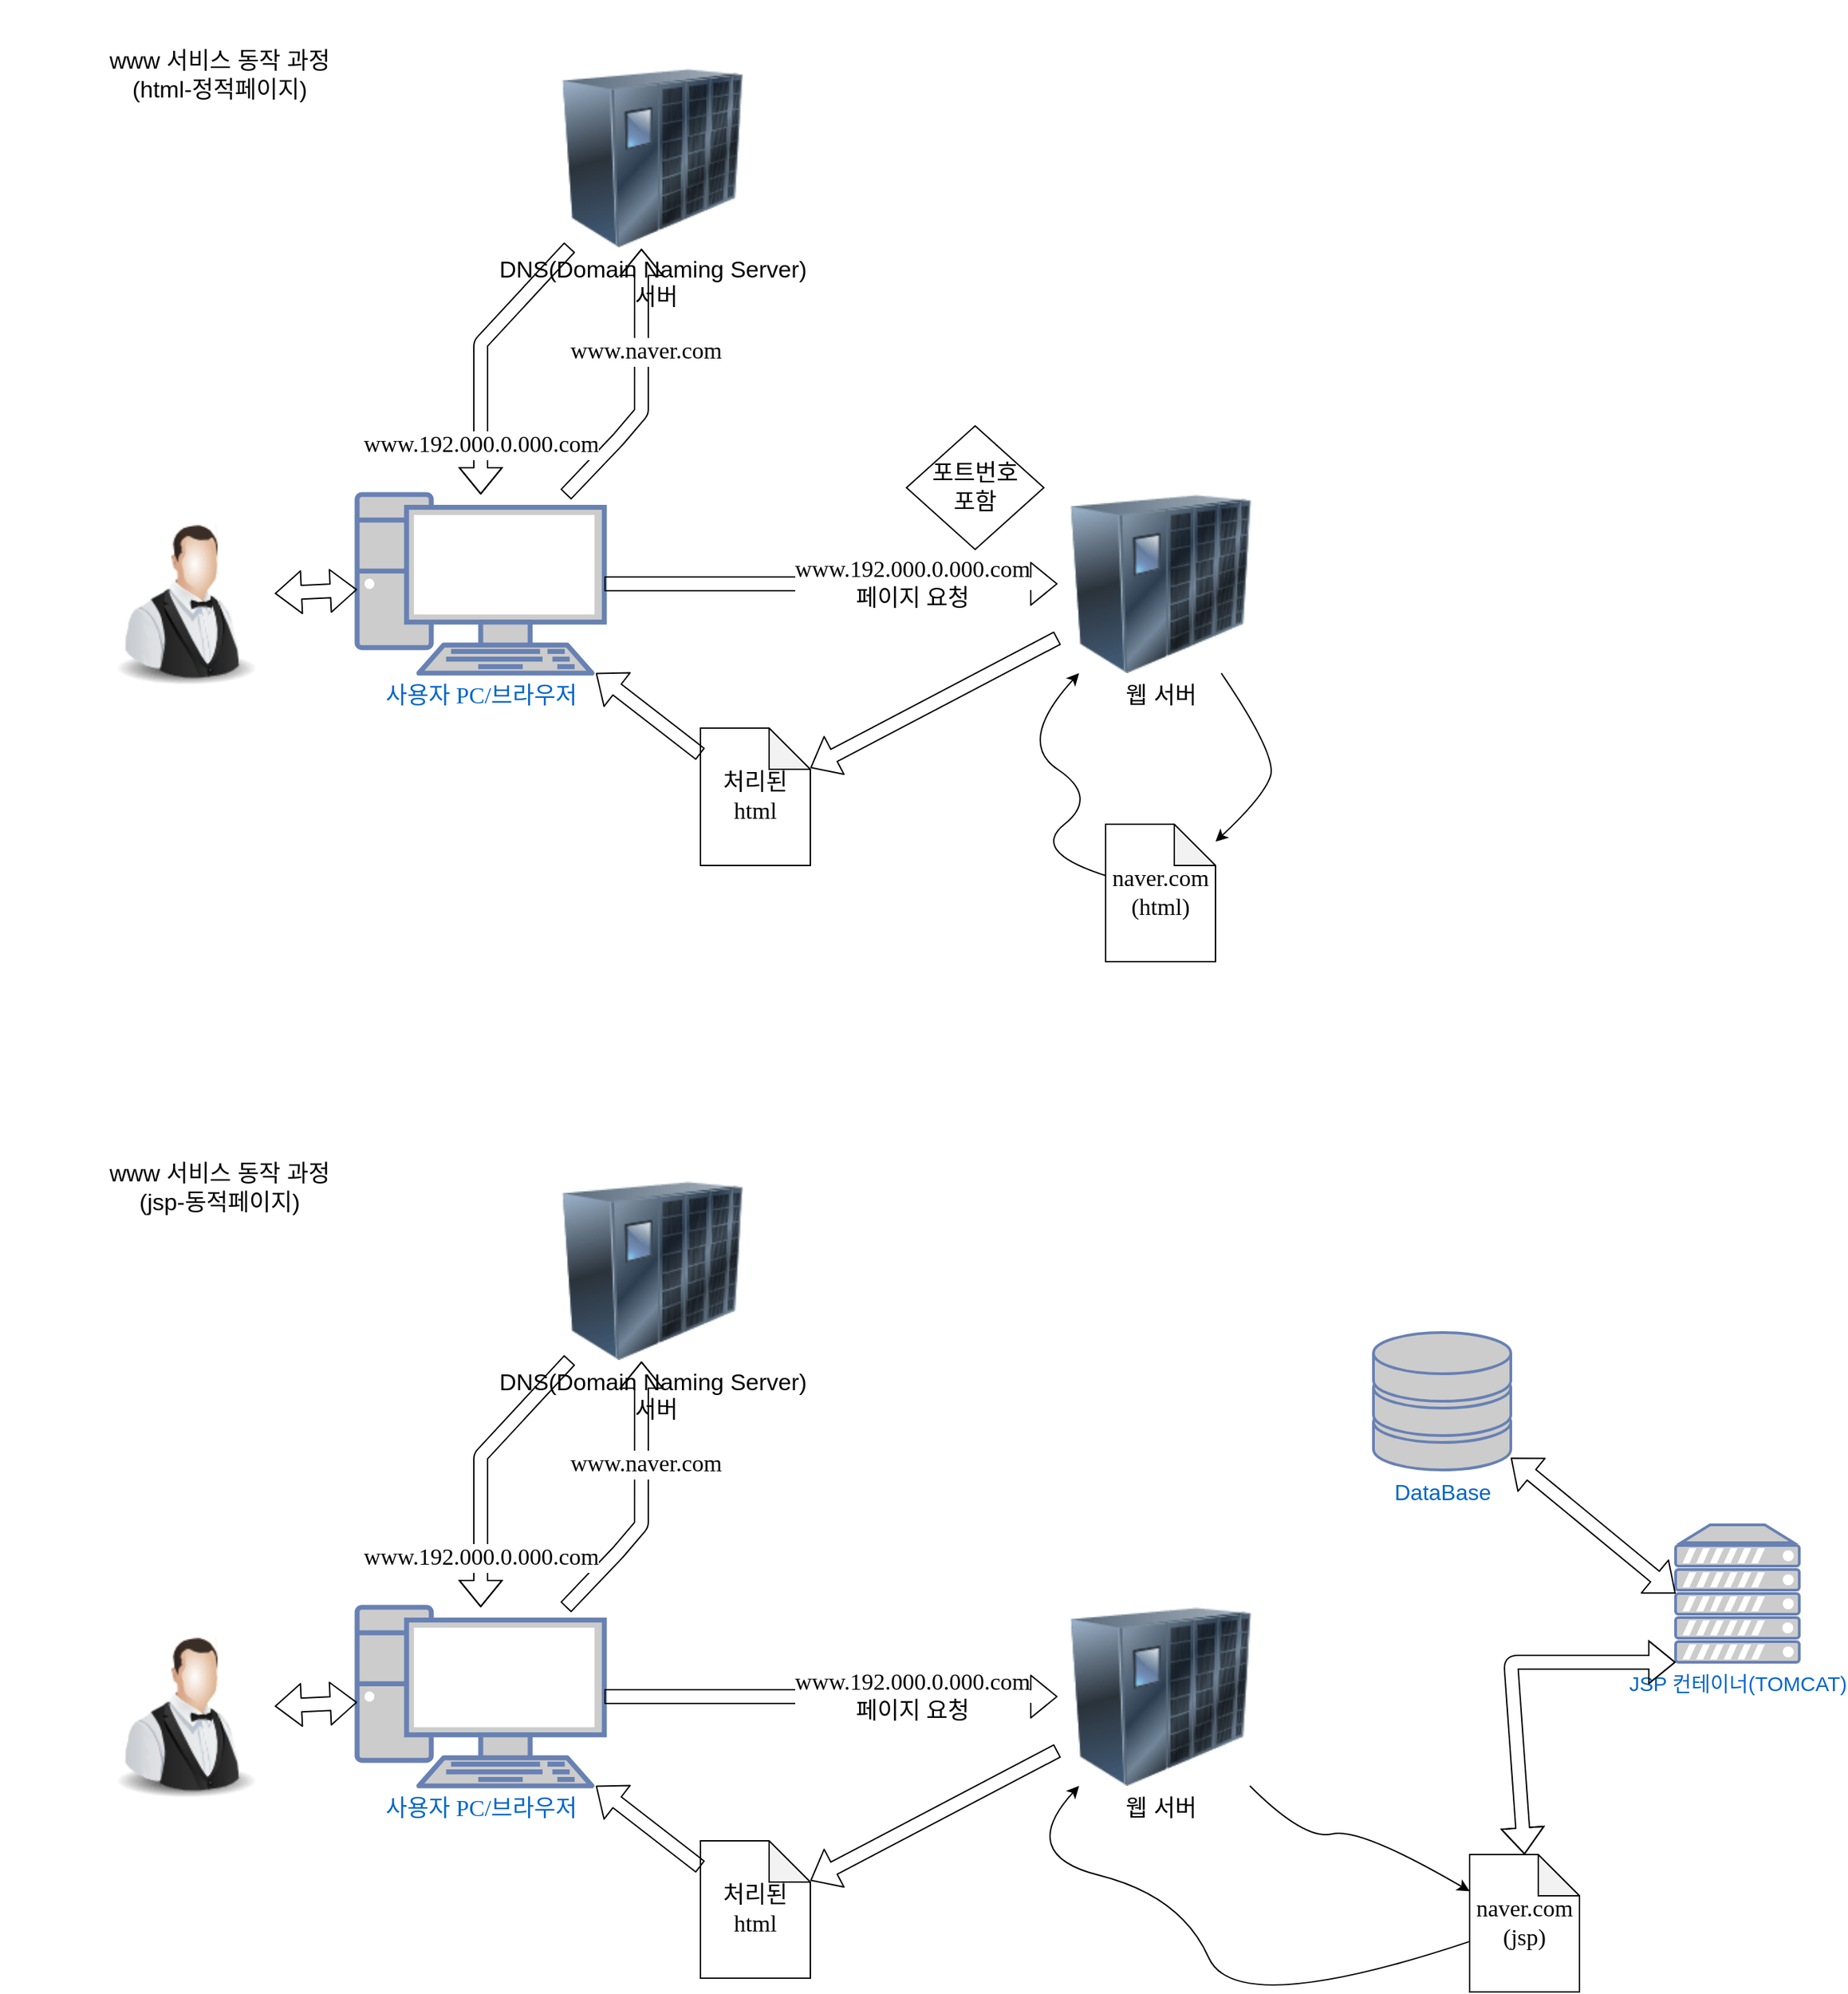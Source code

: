 <mxfile version="14.5.1" type="github"><diagram name="Page-1" id="55a83fd1-7818-8e21-69c5-c3457e3827bb"><mxGraphModel dx="1422" dy="705" grid="1" gridSize="10" guides="1" tooltips="1" connect="1" arrows="1" fold="1" page="1" pageScale="1" pageWidth="1100" pageHeight="850" background="#ffffff" math="0" shadow="0"><root><mxCell id="0"/><mxCell id="1" parent="0"/><mxCell id="wSylNebu-uWcnQMT_Saw-5" value="www 서비스 동작 과정&lt;br&gt;(html-정적페이지)" style="text;html=1;strokeColor=none;fillColor=none;align=center;verticalAlign=middle;whiteSpace=wrap;rounded=0;fontSize=17;" vertex="1" parent="1"><mxGeometry x="40" y="40" width="320" height="110" as="geometry"/></mxCell><mxCell id="wSylNebu-uWcnQMT_Saw-6" value="" style="image;html=1;image=img/lib/clip_art/people/Waiter_128x128.png" vertex="1" parent="1"><mxGeometry x="110" y="400" width="130" height="150" as="geometry"/></mxCell><mxCell id="wSylNebu-uWcnQMT_Saw-7" value="사용자 PC/브라우저" style="fontColor=#0066CC;verticalAlign=top;verticalLabelPosition=bottom;labelPosition=center;align=center;html=1;outlineConnect=0;fillColor=#CCCCCC;strokeColor=#6881B3;gradientColor=none;gradientDirection=north;strokeWidth=2;shape=mxgraph.networks.pc;fontSize=17;fontFamily=Comic Sans MS;" vertex="1" parent="1"><mxGeometry x="300" y="400" width="180" height="130" as="geometry"/></mxCell><mxCell id="wSylNebu-uWcnQMT_Saw-8" value="웹 서버" style="image;html=1;image=img/lib/clip_art/networking/UPS_128x128.png;fontSize=17;" vertex="1" parent="1"><mxGeometry x="810" y="400" width="150" height="130" as="geometry"/></mxCell><mxCell id="wSylNebu-uWcnQMT_Saw-10" value="" style="shape=flexArrow;endArrow=classic;startArrow=classic;html=1;fontFamily=Comic Sans MS;fontSize=17;" edge="1" parent="1" source="wSylNebu-uWcnQMT_Saw-6" target="wSylNebu-uWcnQMT_Saw-7"><mxGeometry width="50" height="50" relative="1" as="geometry"><mxPoint x="180" y="630" as="sourcePoint"/><mxPoint x="230" y="580" as="targetPoint"/></mxGeometry></mxCell><mxCell id="wSylNebu-uWcnQMT_Saw-11" value="DNS(Domain Naming Server)&lt;br&gt;&amp;nbsp;서버" style="image;html=1;image=img/lib/clip_art/networking/UPS_128x128.png;fontSize=17;" vertex="1" parent="1"><mxGeometry x="440" y="90" width="150" height="130" as="geometry"/></mxCell><mxCell id="wSylNebu-uWcnQMT_Saw-13" value="" style="shape=flexArrow;endArrow=classic;html=1;fontFamily=Comic Sans MS;fontSize=17;entryX=0.447;entryY=1.008;entryDx=0;entryDy=0;entryPerimeter=0;" edge="1" parent="1" source="wSylNebu-uWcnQMT_Saw-7" target="wSylNebu-uWcnQMT_Saw-11"><mxGeometry width="50" height="50" relative="1" as="geometry"><mxPoint x="500" y="350" as="sourcePoint"/><mxPoint x="550" y="300" as="targetPoint"/><Array as="points"><mxPoint x="490" y="360"/><mxPoint x="507" y="340"/></Array></mxGeometry></mxCell><mxCell id="wSylNebu-uWcnQMT_Saw-17" value="www.naver.com" style="edgeLabel;html=1;align=center;verticalAlign=middle;resizable=0;points=[];fontSize=17;fontFamily=Comic Sans MS;" vertex="1" connectable="0" parent="wSylNebu-uWcnQMT_Saw-13"><mxGeometry x="0.252" y="-3" relative="1" as="geometry"><mxPoint as="offset"/></mxGeometry></mxCell><mxCell id="wSylNebu-uWcnQMT_Saw-14" value="" style="shape=flexArrow;endArrow=classic;html=1;fontFamily=Comic Sans MS;fontSize=17;" edge="1" parent="1" source="wSylNebu-uWcnQMT_Saw-11" target="wSylNebu-uWcnQMT_Saw-7"><mxGeometry width="50" height="50" relative="1" as="geometry"><mxPoint x="500" y="350" as="sourcePoint"/><mxPoint x="360" y="360" as="targetPoint"/><Array as="points"><mxPoint x="390" y="290"/></Array></mxGeometry></mxCell><mxCell id="wSylNebu-uWcnQMT_Saw-18" value="www.192.000.0.000.com" style="edgeLabel;html=1;align=center;verticalAlign=middle;resizable=0;points=[];fontSize=17;fontFamily=Comic Sans MS;" vertex="1" connectable="0" parent="wSylNebu-uWcnQMT_Saw-14"><mxGeometry x="0.649" relative="1" as="geometry"><mxPoint as="offset"/></mxGeometry></mxCell><mxCell id="wSylNebu-uWcnQMT_Saw-15" value="" style="shape=flexArrow;endArrow=classic;html=1;fontFamily=Comic Sans MS;fontSize=17;exitX=1;exitY=0.5;exitDx=0;exitDy=0;exitPerimeter=0;" edge="1" parent="1" source="wSylNebu-uWcnQMT_Saw-7" target="wSylNebu-uWcnQMT_Saw-8"><mxGeometry width="50" height="50" relative="1" as="geometry"><mxPoint x="500" y="450" as="sourcePoint"/><mxPoint x="550" y="400" as="targetPoint"/></mxGeometry></mxCell><mxCell id="wSylNebu-uWcnQMT_Saw-16" value="www.192.000.0.000.com&lt;br&gt;페이지 요청" style="edgeLabel;html=1;align=center;verticalAlign=middle;resizable=0;points=[];fontSize=17;fontFamily=Comic Sans MS;" vertex="1" connectable="0" parent="wSylNebu-uWcnQMT_Saw-15"><mxGeometry x="0.358" relative="1" as="geometry"><mxPoint as="offset"/></mxGeometry></mxCell><mxCell id="wSylNebu-uWcnQMT_Saw-19" value="naver.com&lt;br&gt;(html)" style="shape=note;whiteSpace=wrap;html=1;backgroundOutline=1;darkOpacity=0.05;fontFamily=Comic Sans MS;fontSize=17;" vertex="1" parent="1"><mxGeometry x="845" y="640" width="80" height="100" as="geometry"/></mxCell><mxCell id="wSylNebu-uWcnQMT_Saw-20" value="" style="curved=1;endArrow=classic;html=1;fontFamily=Comic Sans MS;fontSize=17;" edge="1" parent="1" source="wSylNebu-uWcnQMT_Saw-19" target="wSylNebu-uWcnQMT_Saw-8"><mxGeometry width="50" height="50" relative="1" as="geometry"><mxPoint x="500" y="730" as="sourcePoint"/><mxPoint x="550" y="680" as="targetPoint"/><Array as="points"><mxPoint x="790" y="660"/><mxPoint x="840" y="620"/><mxPoint x="780" y="580"/></Array></mxGeometry></mxCell><mxCell id="wSylNebu-uWcnQMT_Saw-21" value="" style="curved=1;endArrow=classic;html=1;fontFamily=Comic Sans MS;fontSize=17;" edge="1" parent="1" source="wSylNebu-uWcnQMT_Saw-8" target="wSylNebu-uWcnQMT_Saw-19"><mxGeometry width="50" height="50" relative="1" as="geometry"><mxPoint x="500" y="730" as="sourcePoint"/><mxPoint x="550" y="680" as="targetPoint"/><Array as="points"><mxPoint x="970" y="590"/><mxPoint x="960" y="620"/></Array></mxGeometry></mxCell><mxCell id="wSylNebu-uWcnQMT_Saw-22" value="처리된&lt;br&gt;html" style="shape=note;whiteSpace=wrap;html=1;backgroundOutline=1;darkOpacity=0.05;fontFamily=Comic Sans MS;fontSize=17;" vertex="1" parent="1"><mxGeometry x="550" y="570" width="80" height="100" as="geometry"/></mxCell><mxCell id="wSylNebu-uWcnQMT_Saw-24" value="" style="shape=flexArrow;endArrow=classic;html=1;fontFamily=Comic Sans MS;fontSize=17;" edge="1" parent="1" source="wSylNebu-uWcnQMT_Saw-8" target="wSylNebu-uWcnQMT_Saw-22"><mxGeometry width="50" height="50" relative="1" as="geometry"><mxPoint x="500" y="420" as="sourcePoint"/><mxPoint x="550" y="370" as="targetPoint"/></mxGeometry></mxCell><mxCell id="wSylNebu-uWcnQMT_Saw-25" value="" style="shape=flexArrow;endArrow=classic;html=1;fontFamily=Comic Sans MS;fontSize=17;" edge="1" parent="1" source="wSylNebu-uWcnQMT_Saw-22" target="wSylNebu-uWcnQMT_Saw-7"><mxGeometry width="50" height="50" relative="1" as="geometry"><mxPoint x="500" y="420" as="sourcePoint"/><mxPoint x="550" y="370" as="targetPoint"/></mxGeometry></mxCell><mxCell id="wSylNebu-uWcnQMT_Saw-26" value="www 서비스 동작 과정&lt;br&gt;(jsp-동적페이지)" style="text;html=1;strokeColor=none;fillColor=none;align=center;verticalAlign=middle;whiteSpace=wrap;rounded=0;fontSize=17;" vertex="1" parent="1"><mxGeometry x="40" y="850" width="320" height="110" as="geometry"/></mxCell><mxCell id="wSylNebu-uWcnQMT_Saw-27" value="" style="image;html=1;image=img/lib/clip_art/people/Waiter_128x128.png" vertex="1" parent="1"><mxGeometry x="110" y="1210" width="130" height="150" as="geometry"/></mxCell><mxCell id="wSylNebu-uWcnQMT_Saw-28" value="사용자 PC/브라우저" style="fontColor=#0066CC;verticalAlign=top;verticalLabelPosition=bottom;labelPosition=center;align=center;html=1;outlineConnect=0;fillColor=#CCCCCC;strokeColor=#6881B3;gradientColor=none;gradientDirection=north;strokeWidth=2;shape=mxgraph.networks.pc;fontSize=17;fontFamily=Comic Sans MS;" vertex="1" parent="1"><mxGeometry x="300" y="1210" width="180" height="130" as="geometry"/></mxCell><mxCell id="wSylNebu-uWcnQMT_Saw-29" value="웹 서버" style="image;html=1;image=img/lib/clip_art/networking/UPS_128x128.png;fontSize=17;" vertex="1" parent="1"><mxGeometry x="810" y="1210" width="150" height="130" as="geometry"/></mxCell><mxCell id="wSylNebu-uWcnQMT_Saw-30" value="" style="shape=flexArrow;endArrow=classic;startArrow=classic;html=1;fontFamily=Comic Sans MS;fontSize=17;" edge="1" parent="1" source="wSylNebu-uWcnQMT_Saw-27" target="wSylNebu-uWcnQMT_Saw-28"><mxGeometry width="50" height="50" relative="1" as="geometry"><mxPoint x="180" y="1440" as="sourcePoint"/><mxPoint x="230" y="1390" as="targetPoint"/></mxGeometry></mxCell><mxCell id="wSylNebu-uWcnQMT_Saw-31" value="DNS(Domain Naming Server)&lt;br&gt;&amp;nbsp;서버" style="image;html=1;image=img/lib/clip_art/networking/UPS_128x128.png;fontSize=17;" vertex="1" parent="1"><mxGeometry x="440" y="900" width="150" height="130" as="geometry"/></mxCell><mxCell id="wSylNebu-uWcnQMT_Saw-32" value="" style="shape=flexArrow;endArrow=classic;html=1;fontFamily=Comic Sans MS;fontSize=17;entryX=0.447;entryY=1.008;entryDx=0;entryDy=0;entryPerimeter=0;" edge="1" parent="1" source="wSylNebu-uWcnQMT_Saw-28" target="wSylNebu-uWcnQMT_Saw-31"><mxGeometry width="50" height="50" relative="1" as="geometry"><mxPoint x="500" y="1160" as="sourcePoint"/><mxPoint x="550" y="1110" as="targetPoint"/><Array as="points"><mxPoint x="490" y="1170"/><mxPoint x="507" y="1150"/></Array></mxGeometry></mxCell><mxCell id="wSylNebu-uWcnQMT_Saw-33" value="www.naver.com" style="edgeLabel;html=1;align=center;verticalAlign=middle;resizable=0;points=[];fontSize=17;fontFamily=Comic Sans MS;" vertex="1" connectable="0" parent="wSylNebu-uWcnQMT_Saw-32"><mxGeometry x="0.252" y="-3" relative="1" as="geometry"><mxPoint as="offset"/></mxGeometry></mxCell><mxCell id="wSylNebu-uWcnQMT_Saw-34" value="" style="shape=flexArrow;endArrow=classic;html=1;fontFamily=Comic Sans MS;fontSize=17;" edge="1" parent="1" source="wSylNebu-uWcnQMT_Saw-31" target="wSylNebu-uWcnQMT_Saw-28"><mxGeometry width="50" height="50" relative="1" as="geometry"><mxPoint x="500" y="1160" as="sourcePoint"/><mxPoint x="360" y="1170" as="targetPoint"/><Array as="points"><mxPoint x="390" y="1100"/></Array></mxGeometry></mxCell><mxCell id="wSylNebu-uWcnQMT_Saw-35" value="www.192.000.0.000.com" style="edgeLabel;html=1;align=center;verticalAlign=middle;resizable=0;points=[];fontSize=17;fontFamily=Comic Sans MS;" vertex="1" connectable="0" parent="wSylNebu-uWcnQMT_Saw-34"><mxGeometry x="0.649" relative="1" as="geometry"><mxPoint as="offset"/></mxGeometry></mxCell><mxCell id="wSylNebu-uWcnQMT_Saw-36" value="" style="shape=flexArrow;endArrow=classic;html=1;fontFamily=Comic Sans MS;fontSize=17;exitX=1;exitY=0.5;exitDx=0;exitDy=0;exitPerimeter=0;" edge="1" parent="1" source="wSylNebu-uWcnQMT_Saw-28" target="wSylNebu-uWcnQMT_Saw-29"><mxGeometry width="50" height="50" relative="1" as="geometry"><mxPoint x="500" y="1260" as="sourcePoint"/><mxPoint x="550" y="1210" as="targetPoint"/></mxGeometry></mxCell><mxCell id="wSylNebu-uWcnQMT_Saw-37" value="www.192.000.0.000.com&lt;br&gt;페이지 요청" style="edgeLabel;html=1;align=center;verticalAlign=middle;resizable=0;points=[];fontSize=17;fontFamily=Comic Sans MS;" vertex="1" connectable="0" parent="wSylNebu-uWcnQMT_Saw-36"><mxGeometry x="0.358" relative="1" as="geometry"><mxPoint as="offset"/></mxGeometry></mxCell><mxCell id="wSylNebu-uWcnQMT_Saw-38" value="naver.com&lt;br&gt;(jsp)" style="shape=note;whiteSpace=wrap;html=1;backgroundOutline=1;darkOpacity=0.05;fontFamily=Comic Sans MS;fontSize=17;" vertex="1" parent="1"><mxGeometry x="1110" y="1390" width="80" height="100" as="geometry"/></mxCell><mxCell id="wSylNebu-uWcnQMT_Saw-39" value="" style="curved=1;endArrow=classic;html=1;fontFamily=Comic Sans MS;fontSize=17;" edge="1" parent="1" source="wSylNebu-uWcnQMT_Saw-38" target="wSylNebu-uWcnQMT_Saw-29"><mxGeometry width="50" height="50" relative="1" as="geometry"><mxPoint x="500" y="1540" as="sourcePoint"/><mxPoint x="550" y="1490" as="targetPoint"/><Array as="points"><mxPoint x="940" y="1510"/><mxPoint x="900" y="1420"/><mxPoint x="780" y="1390"/></Array></mxGeometry></mxCell><mxCell id="wSylNebu-uWcnQMT_Saw-40" value="" style="curved=1;endArrow=classic;html=1;fontFamily=Comic Sans MS;fontSize=17;" edge="1" parent="1" source="wSylNebu-uWcnQMT_Saw-29" target="wSylNebu-uWcnQMT_Saw-38"><mxGeometry width="50" height="50" relative="1" as="geometry"><mxPoint x="500" y="1540" as="sourcePoint"/><mxPoint x="550" y="1490" as="targetPoint"/><Array as="points"><mxPoint x="990" y="1380"/><mxPoint x="1030" y="1370"/></Array></mxGeometry></mxCell><mxCell id="wSylNebu-uWcnQMT_Saw-41" value="처리된&lt;br&gt;html" style="shape=note;whiteSpace=wrap;html=1;backgroundOutline=1;darkOpacity=0.05;fontFamily=Comic Sans MS;fontSize=17;" vertex="1" parent="1"><mxGeometry x="550" y="1380" width="80" height="100" as="geometry"/></mxCell><mxCell id="wSylNebu-uWcnQMT_Saw-42" value="" style="shape=flexArrow;endArrow=classic;html=1;fontFamily=Comic Sans MS;fontSize=17;" edge="1" parent="1" source="wSylNebu-uWcnQMT_Saw-29" target="wSylNebu-uWcnQMT_Saw-41"><mxGeometry width="50" height="50" relative="1" as="geometry"><mxPoint x="500" y="1230" as="sourcePoint"/><mxPoint x="550" y="1180" as="targetPoint"/></mxGeometry></mxCell><mxCell id="wSylNebu-uWcnQMT_Saw-43" value="" style="shape=flexArrow;endArrow=classic;html=1;fontFamily=Comic Sans MS;fontSize=17;" edge="1" parent="1" source="wSylNebu-uWcnQMT_Saw-41" target="wSylNebu-uWcnQMT_Saw-28"><mxGeometry width="50" height="50" relative="1" as="geometry"><mxPoint x="500" y="1230" as="sourcePoint"/><mxPoint x="550" y="1180" as="targetPoint"/></mxGeometry></mxCell><mxCell id="wSylNebu-uWcnQMT_Saw-44" value="포트번호&lt;br&gt;포함" style="rhombus;whiteSpace=wrap;html=1;fontFamily=Comic Sans MS;fontSize=17;" vertex="1" parent="1"><mxGeometry x="700" y="350" width="100" height="90" as="geometry"/></mxCell><mxCell id="wSylNebu-uWcnQMT_Saw-45" value="JSP 컨테이너(TOMCAT)" style="fontColor=#0066CC;verticalAlign=top;verticalLabelPosition=bottom;labelPosition=center;align=center;html=1;outlineConnect=0;fillColor=#CCCCCC;strokeColor=#6881B3;gradientColor=none;gradientDirection=north;strokeWidth=2;shape=mxgraph.networks.server;fontSize=15;" vertex="1" parent="1"><mxGeometry x="1260" y="1150" width="90" height="100" as="geometry"/></mxCell><mxCell id="wSylNebu-uWcnQMT_Saw-46" value="DataBase" style="fontColor=#0066CC;verticalAlign=top;verticalLabelPosition=bottom;labelPosition=center;align=center;html=1;outlineConnect=0;fillColor=#CCCCCC;strokeColor=#6881B3;gradientColor=none;gradientDirection=north;strokeWidth=2;shape=mxgraph.networks.storage;fontSize=16;" vertex="1" parent="1"><mxGeometry x="1040" y="1010" width="100" height="100" as="geometry"/></mxCell><mxCell id="wSylNebu-uWcnQMT_Saw-47" value="" style="shape=flexArrow;endArrow=classic;startArrow=classic;html=1;fontFamily=Comic Sans MS;fontSize=16;exitX=0;exitY=0.5;exitDx=0;exitDy=0;exitPerimeter=0;" edge="1" parent="1" source="wSylNebu-uWcnQMT_Saw-45" target="wSylNebu-uWcnQMT_Saw-46"><mxGeometry width="50" height="50" relative="1" as="geometry"><mxPoint x="850" y="1250" as="sourcePoint"/><mxPoint x="900" y="1200" as="targetPoint"/></mxGeometry></mxCell><mxCell id="wSylNebu-uWcnQMT_Saw-48" value="" style="shape=flexArrow;endArrow=classic;startArrow=classic;html=1;fontFamily=Comic Sans MS;fontSize=16;entryX=0;entryY=1;entryDx=0;entryDy=0;entryPerimeter=0;exitX=0.5;exitY=0;exitDx=0;exitDy=0;exitPerimeter=0;" edge="1" parent="1" source="wSylNebu-uWcnQMT_Saw-38" target="wSylNebu-uWcnQMT_Saw-45"><mxGeometry width="50" height="50" relative="1" as="geometry"><mxPoint x="850" y="1250" as="sourcePoint"/><mxPoint x="900" y="1200" as="targetPoint"/><Array as="points"><mxPoint x="1140" y="1250"/></Array></mxGeometry></mxCell></root></mxGraphModel></diagram></mxfile>